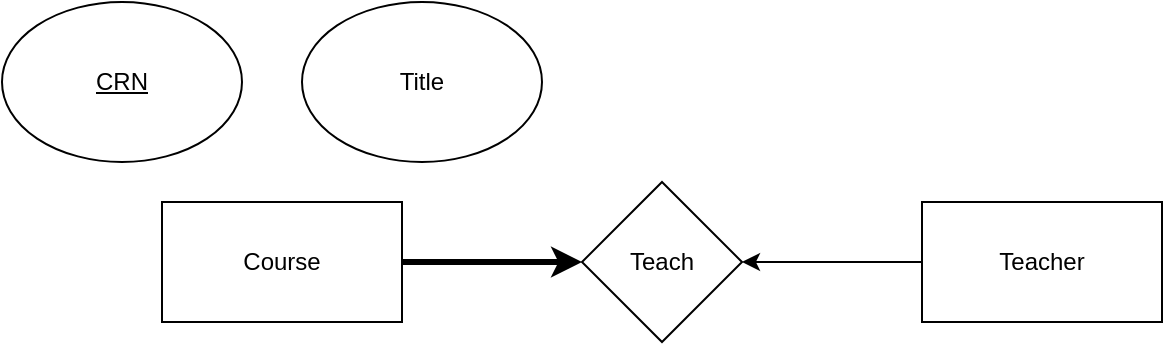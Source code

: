 <mxfile version="21.0.6" type="github">
  <diagram name="第 1 页" id="ZCkIsrMRTTcG62m4PJNj">
    <mxGraphModel dx="1050" dy="607" grid="1" gridSize="10" guides="1" tooltips="1" connect="1" arrows="1" fold="1" page="1" pageScale="1" pageWidth="827" pageHeight="1169" math="0" shadow="0">
      <root>
        <mxCell id="0" />
        <mxCell id="1" parent="0" />
        <mxCell id="FVLRuDK2gW15zGd4SESQ-4" style="edgeStyle=orthogonalEdgeStyle;rounded=0;orthogonalLoop=1;jettySize=auto;html=1;exitX=1;exitY=0.5;exitDx=0;exitDy=0;entryX=0;entryY=0.5;entryDx=0;entryDy=0;strokeWidth=3;" edge="1" parent="1" source="FVLRuDK2gW15zGd4SESQ-1" target="FVLRuDK2gW15zGd4SESQ-3">
          <mxGeometry relative="1" as="geometry" />
        </mxCell>
        <mxCell id="FVLRuDK2gW15zGd4SESQ-1" value="Course" style="rounded=0;whiteSpace=wrap;html=1;" vertex="1" parent="1">
          <mxGeometry x="120" y="260" width="120" height="60" as="geometry" />
        </mxCell>
        <mxCell id="FVLRuDK2gW15zGd4SESQ-5" style="edgeStyle=orthogonalEdgeStyle;rounded=0;orthogonalLoop=1;jettySize=auto;html=1;exitX=0;exitY=0.5;exitDx=0;exitDy=0;entryX=1;entryY=0.5;entryDx=0;entryDy=0;" edge="1" parent="1" source="FVLRuDK2gW15zGd4SESQ-2" target="FVLRuDK2gW15zGd4SESQ-3">
          <mxGeometry relative="1" as="geometry" />
        </mxCell>
        <mxCell id="FVLRuDK2gW15zGd4SESQ-2" value="Teacher" style="rounded=0;whiteSpace=wrap;html=1;" vertex="1" parent="1">
          <mxGeometry x="500" y="260" width="120" height="60" as="geometry" />
        </mxCell>
        <mxCell id="FVLRuDK2gW15zGd4SESQ-3" value="Teach" style="rhombus;whiteSpace=wrap;html=1;" vertex="1" parent="1">
          <mxGeometry x="330" y="250" width="80" height="80" as="geometry" />
        </mxCell>
        <mxCell id="FVLRuDK2gW15zGd4SESQ-6" value="&lt;u&gt;CRN&lt;/u&gt;" style="ellipse;whiteSpace=wrap;html=1;" vertex="1" parent="1">
          <mxGeometry x="40" y="160" width="120" height="80" as="geometry" />
        </mxCell>
        <mxCell id="FVLRuDK2gW15zGd4SESQ-7" value="Title" style="ellipse;whiteSpace=wrap;html=1;" vertex="1" parent="1">
          <mxGeometry x="190" y="160" width="120" height="80" as="geometry" />
        </mxCell>
      </root>
    </mxGraphModel>
  </diagram>
</mxfile>
